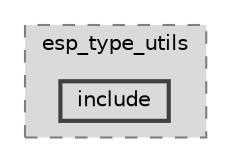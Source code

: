 digraph "components/utilities/esp_type_utils/include"
{
 // LATEX_PDF_SIZE
  bgcolor="transparent";
  edge [fontname=Helvetica,fontsize=10,labelfontname=Helvetica,labelfontsize=10];
  node [fontname=Helvetica,fontsize=10,shape=box,height=0.2,width=0.4];
  compound=true
  subgraph clusterdir_ffcdb155dfca58330a1da0208b696b68 {
    graph [ bgcolor="#dadada", pencolor="grey50", label="esp_type_utils", fontname=Helvetica,fontsize=10 style="filled,dashed", URL="dir_ffcdb155dfca58330a1da0208b696b68.html",tooltip=""]
  dir_941e2ce9072f74fc365c513b5393b268 [label="include", fillcolor="#dadada", color="grey25", style="filled,bold", URL="dir_941e2ce9072f74fc365c513b5393b268.html",tooltip=""];
  }
}
